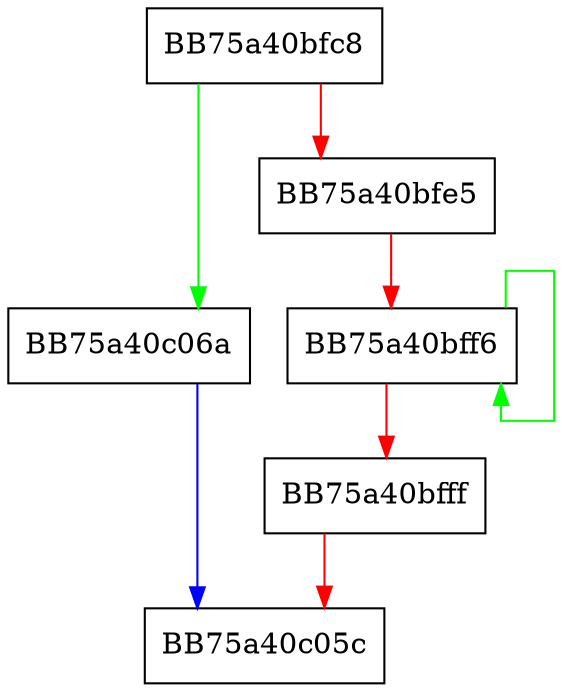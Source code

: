 digraph Remove {
  node [shape="box"];
  graph [splines=ortho];
  BB75a40bfc8 -> BB75a40c06a [color="green"];
  BB75a40bfc8 -> BB75a40bfe5 [color="red"];
  BB75a40bfe5 -> BB75a40bff6 [color="red"];
  BB75a40bff6 -> BB75a40bff6 [color="green"];
  BB75a40bff6 -> BB75a40bfff [color="red"];
  BB75a40bfff -> BB75a40c05c [color="red"];
  BB75a40c06a -> BB75a40c05c [color="blue"];
}